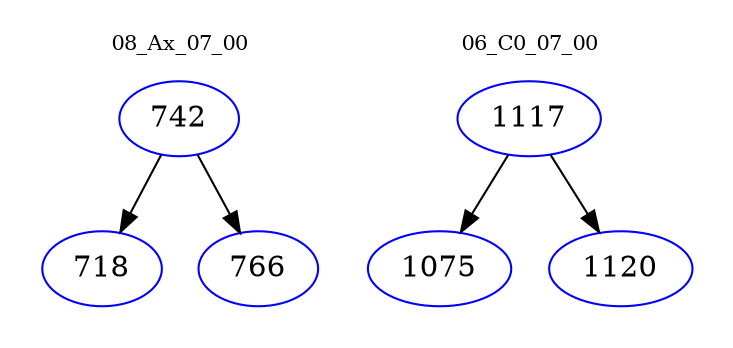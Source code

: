 digraph{
subgraph cluster_0 {
color = white
label = "08_Ax_07_00";
fontsize=10;
T0_742 [label="742", color="blue"]
T0_742 -> T0_718 [color="black"]
T0_718 [label="718", color="blue"]
T0_742 -> T0_766 [color="black"]
T0_766 [label="766", color="blue"]
}
subgraph cluster_1 {
color = white
label = "06_C0_07_00";
fontsize=10;
T1_1117 [label="1117", color="blue"]
T1_1117 -> T1_1075 [color="black"]
T1_1075 [label="1075", color="blue"]
T1_1117 -> T1_1120 [color="black"]
T1_1120 [label="1120", color="blue"]
}
}
